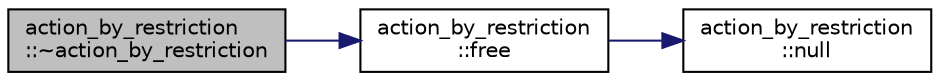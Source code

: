digraph "action_by_restriction::~action_by_restriction"
{
  edge [fontname="Helvetica",fontsize="10",labelfontname="Helvetica",labelfontsize="10"];
  node [fontname="Helvetica",fontsize="10",shape=record];
  rankdir="LR";
  Node3 [label="action_by_restriction\l::~action_by_restriction",height=0.2,width=0.4,color="black", fillcolor="grey75", style="filled", fontcolor="black"];
  Node3 -> Node4 [color="midnightblue",fontsize="10",style="solid",fontname="Helvetica"];
  Node4 [label="action_by_restriction\l::free",height=0.2,width=0.4,color="black", fillcolor="white", style="filled",URL="$d1/d7e/classaction__by__restriction.html#a0635c562fbf754d8230ed1d8e5e32719"];
  Node4 -> Node5 [color="midnightblue",fontsize="10",style="solid",fontname="Helvetica"];
  Node5 [label="action_by_restriction\l::null",height=0.2,width=0.4,color="black", fillcolor="white", style="filled",URL="$d1/d7e/classaction__by__restriction.html#adf791e945d5b8db41dd6ab9be10f6471"];
}
